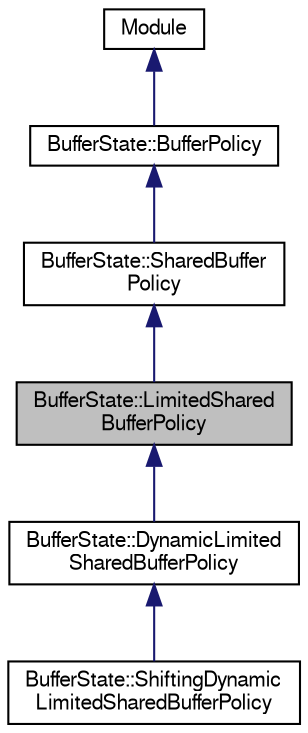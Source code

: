 digraph "BufferState::LimitedSharedBufferPolicy"
{
  bgcolor="transparent";
  edge [fontname="FreeSans",fontsize="10",labelfontname="FreeSans",labelfontsize="10"];
  node [fontname="FreeSans",fontsize="10",shape=record];
  Node0 [label="BufferState::LimitedShared\lBufferPolicy",height=0.2,width=0.4,color="black", fillcolor="grey75", style="filled", fontcolor="black"];
  Node1 -> Node0 [dir="back",color="midnightblue",fontsize="10",style="solid",fontname="FreeSans"];
  Node1 [label="BufferState::SharedBuffer\lPolicy",height=0.2,width=0.4,color="black",URL="$classBufferState_1_1SharedBufferPolicy.html"];
  Node2 -> Node1 [dir="back",color="midnightblue",fontsize="10",style="solid",fontname="FreeSans"];
  Node2 [label="BufferState::BufferPolicy",height=0.2,width=0.4,color="black",URL="$classBufferState_1_1BufferPolicy.html"];
  Node3 -> Node2 [dir="back",color="midnightblue",fontsize="10",style="solid",fontname="FreeSans"];
  Node3 [label="Module",height=0.2,width=0.4,color="black",URL="$classModule.html"];
  Node0 -> Node4 [dir="back",color="midnightblue",fontsize="10",style="solid",fontname="FreeSans"];
  Node4 [label="BufferState::DynamicLimited\lSharedBufferPolicy",height=0.2,width=0.4,color="black",URL="$classBufferState_1_1DynamicLimitedSharedBufferPolicy.html"];
  Node4 -> Node5 [dir="back",color="midnightblue",fontsize="10",style="solid",fontname="FreeSans"];
  Node5 [label="BufferState::ShiftingDynamic\lLimitedSharedBufferPolicy",height=0.2,width=0.4,color="black",URL="$classBufferState_1_1ShiftingDynamicLimitedSharedBufferPolicy.html"];
}
